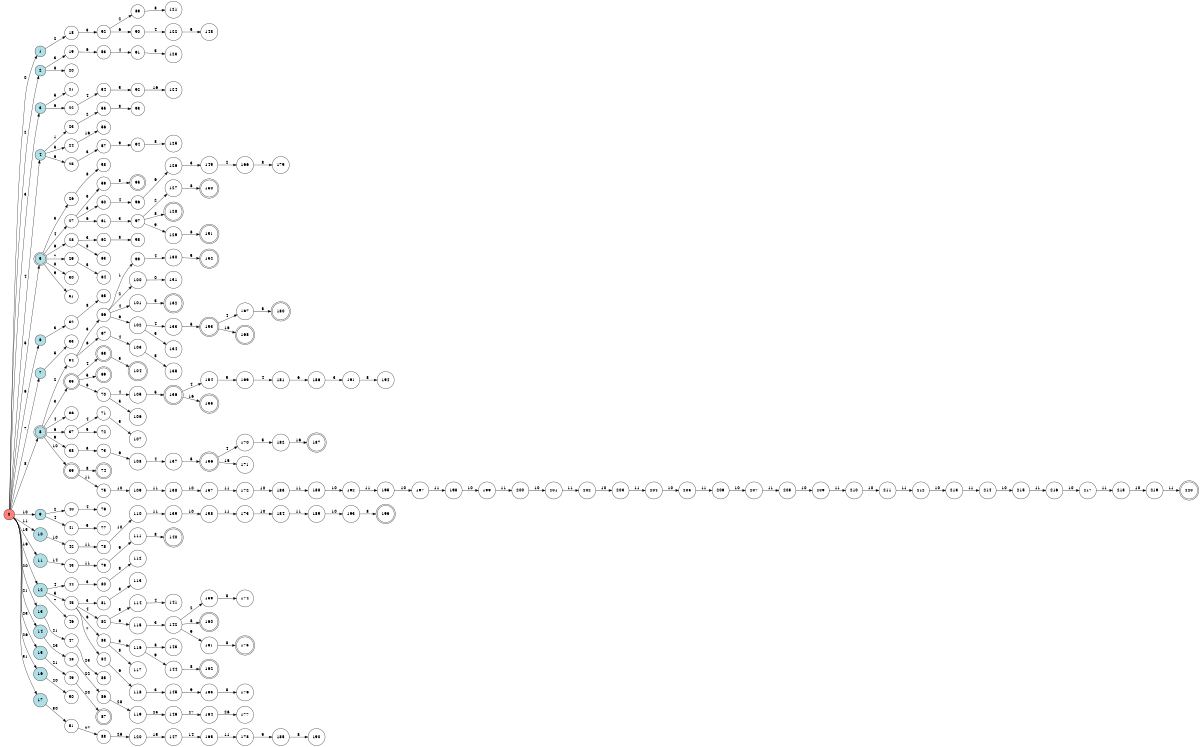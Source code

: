 digraph APTA {
__start0 [label="" shape="none"];

rankdir=LR;
size="8,5";

s0 [style="filled", color="black", fillcolor="#ff817b" shape="circle", label="0"];
s1 [style="filled", color="black", fillcolor="powderblue" shape="circle", label="1"];
s2 [style="filled", color="black", fillcolor="powderblue" shape="circle", label="2"];
s3 [style="filled", color="black", fillcolor="powderblue" shape="circle", label="3"];
s4 [style="filled", color="black", fillcolor="powderblue" shape="circle", label="4"];
s5 [style="rounded,filled", color="black", fillcolor="powderblue" shape="doublecircle", label="5"];
s6 [style="filled", color="black", fillcolor="powderblue" shape="circle", label="6"];
s7 [style="filled", color="black", fillcolor="powderblue" shape="circle", label="7"];
s8 [style="rounded,filled", color="black", fillcolor="powderblue" shape="doublecircle", label="8"];
s9 [style="filled", color="black", fillcolor="powderblue" shape="circle", label="9"];
s10 [style="filled", color="black", fillcolor="powderblue" shape="circle", label="10"];
s11 [style="filled", color="black", fillcolor="powderblue" shape="circle", label="11"];
s12 [style="filled", color="black", fillcolor="powderblue" shape="circle", label="12"];
s13 [style="filled", color="black", fillcolor="powderblue" shape="circle", label="13"];
s14 [style="filled", color="black", fillcolor="powderblue" shape="circle", label="14"];
s15 [style="filled", color="black", fillcolor="powderblue" shape="circle", label="15"];
s16 [style="filled", color="black", fillcolor="powderblue" shape="circle", label="16"];
s17 [style="filled", color="black", fillcolor="powderblue" shape="circle", label="17"];
s18 [style="filled", color="black", fillcolor="white" shape="circle", label="18"];
s19 [style="filled", color="black", fillcolor="white" shape="circle", label="19"];
s20 [style="filled", color="black", fillcolor="white" shape="circle", label="20"];
s21 [style="filled", color="black", fillcolor="white" shape="circle", label="21"];
s22 [style="filled", color="black", fillcolor="white" shape="circle", label="22"];
s23 [style="filled", color="black", fillcolor="white" shape="circle", label="23"];
s24 [style="filled", color="black", fillcolor="white" shape="circle", label="24"];
s25 [style="filled", color="black", fillcolor="white" shape="circle", label="25"];
s26 [style="filled", color="black", fillcolor="white" shape="circle", label="26"];
s27 [style="filled", color="black", fillcolor="white" shape="circle", label="27"];
s28 [style="filled", color="black", fillcolor="white" shape="circle", label="28"];
s29 [style="filled", color="black", fillcolor="white" shape="circle", label="29"];
s30 [style="filled", color="black", fillcolor="white" shape="circle", label="30"];
s31 [style="filled", color="black", fillcolor="white" shape="circle", label="31"];
s32 [style="filled", color="black", fillcolor="white" shape="circle", label="32"];
s33 [style="filled", color="black", fillcolor="white" shape="circle", label="33"];
s34 [style="filled", color="black", fillcolor="white" shape="circle", label="34"];
s35 [style="rounded,filled", color="black", fillcolor="white" shape="doublecircle", label="35"];
s36 [style="filled", color="black", fillcolor="white" shape="circle", label="36"];
s37 [style="filled", color="black", fillcolor="white" shape="circle", label="37"];
s38 [style="filled", color="black", fillcolor="white" shape="circle", label="38"];
s39 [style="rounded,filled", color="black", fillcolor="white" shape="doublecircle", label="39"];
s40 [style="filled", color="black", fillcolor="white" shape="circle", label="40"];
s41 [style="filled", color="black", fillcolor="white" shape="circle", label="41"];
s42 [style="filled", color="black", fillcolor="white" shape="circle", label="42"];
s43 [style="filled", color="black", fillcolor="white" shape="circle", label="43"];
s44 [style="filled", color="black", fillcolor="white" shape="circle", label="44"];
s45 [style="filled", color="black", fillcolor="white" shape="circle", label="45"];
s46 [style="filled", color="black", fillcolor="white" shape="circle", label="46"];
s47 [style="filled", color="black", fillcolor="white" shape="circle", label="47"];
s48 [style="filled", color="black", fillcolor="white" shape="circle", label="48"];
s49 [style="filled", color="black", fillcolor="white" shape="circle", label="49"];
s50 [style="filled", color="black", fillcolor="white" shape="circle", label="50"];
s51 [style="filled", color="black", fillcolor="white" shape="circle", label="51"];
s52 [style="filled", color="black", fillcolor="white" shape="circle", label="52"];
s53 [style="filled", color="black", fillcolor="white" shape="circle", label="53"];
s54 [style="filled", color="black", fillcolor="white" shape="circle", label="54"];
s55 [style="filled", color="black", fillcolor="white" shape="circle", label="55"];
s56 [style="filled", color="black", fillcolor="white" shape="circle", label="56"];
s57 [style="filled", color="black", fillcolor="white" shape="circle", label="57"];
s58 [style="filled", color="black", fillcolor="white" shape="circle", label="58"];
s59 [style="filled", color="black", fillcolor="white" shape="circle", label="59"];
s60 [style="filled", color="black", fillcolor="white" shape="circle", label="60"];
s61 [style="filled", color="black", fillcolor="white" shape="circle", label="61"];
s62 [style="filled", color="black", fillcolor="white" shape="circle", label="62"];
s63 [style="filled", color="black", fillcolor="white" shape="circle", label="63"];
s64 [style="filled", color="black", fillcolor="white" shape="circle", label="64"];
s65 [style="filled", color="black", fillcolor="white" shape="circle", label="65"];
s66 [style="filled", color="black", fillcolor="white" shape="circle", label="66"];
s67 [style="filled", color="black", fillcolor="white" shape="circle", label="67"];
s68 [style="rounded,filled", color="black", fillcolor="white" shape="doublecircle", label="68"];
s69 [style="rounded,filled", color="black", fillcolor="white" shape="doublecircle", label="69"];
s70 [style="filled", color="black", fillcolor="white" shape="circle", label="70"];
s71 [style="filled", color="black", fillcolor="white" shape="circle", label="71"];
s72 [style="filled", color="black", fillcolor="white" shape="circle", label="72"];
s73 [style="filled", color="black", fillcolor="white" shape="circle", label="73"];
s74 [style="rounded,filled", color="black", fillcolor="white" shape="doublecircle", label="74"];
s75 [style="filled", color="black", fillcolor="white" shape="circle", label="75"];
s76 [style="filled", color="black", fillcolor="white" shape="circle", label="76"];
s77 [style="filled", color="black", fillcolor="white" shape="circle", label="77"];
s78 [style="filled", color="black", fillcolor="white" shape="circle", label="78"];
s79 [style="filled", color="black", fillcolor="white" shape="circle", label="79"];
s80 [style="filled", color="black", fillcolor="white" shape="circle", label="80"];
s81 [style="filled", color="black", fillcolor="white" shape="circle", label="81"];
s82 [style="filled", color="black", fillcolor="white" shape="circle", label="82"];
s83 [style="filled", color="black", fillcolor="white" shape="circle", label="83"];
s84 [style="filled", color="black", fillcolor="white" shape="circle", label="84"];
s85 [style="filled", color="black", fillcolor="white" shape="circle", label="85"];
s86 [style="filled", color="black", fillcolor="white" shape="circle", label="86"];
s87 [style="rounded,filled", color="black", fillcolor="white" shape="doublecircle", label="87"];
s88 [style="filled", color="black", fillcolor="white" shape="circle", label="88"];
s89 [style="filled", color="black", fillcolor="white" shape="circle", label="89"];
s90 [style="filled", color="black", fillcolor="white" shape="circle", label="90"];
s91 [style="filled", color="black", fillcolor="white" shape="circle", label="91"];
s92 [style="filled", color="black", fillcolor="white" shape="circle", label="92"];
s93 [style="filled", color="black", fillcolor="white" shape="circle", label="93"];
s94 [style="filled", color="black", fillcolor="white" shape="circle", label="94"];
s95 [style="rounded,filled", color="black", fillcolor="white" shape="doublecircle", label="95"];
s96 [style="filled", color="black", fillcolor="white" shape="circle", label="96"];
s97 [style="filled", color="black", fillcolor="white" shape="circle", label="97"];
s98 [style="filled", color="black", fillcolor="white" shape="circle", label="98"];
s99 [style="filled", color="black", fillcolor="white" shape="circle", label="99"];
s100 [style="filled", color="black", fillcolor="white" shape="circle", label="100"];
s101 [style="filled", color="black", fillcolor="white" shape="circle", label="101"];
s102 [style="filled", color="black", fillcolor="white" shape="circle", label="102"];
s103 [style="filled", color="black", fillcolor="white" shape="circle", label="103"];
s104 [style="rounded,filled", color="black", fillcolor="white" shape="doublecircle", label="104"];
s105 [style="filled", color="black", fillcolor="white" shape="circle", label="105"];
s106 [style="filled", color="black", fillcolor="white" shape="circle", label="106"];
s107 [style="filled", color="black", fillcolor="white" shape="circle", label="107"];
s108 [style="filled", color="black", fillcolor="white" shape="circle", label="108"];
s109 [style="filled", color="black", fillcolor="white" shape="circle", label="109"];
s110 [style="filled", color="black", fillcolor="white" shape="circle", label="110"];
s111 [style="filled", color="black", fillcolor="white" shape="circle", label="111"];
s112 [style="filled", color="black", fillcolor="white" shape="circle", label="112"];
s113 [style="filled", color="black", fillcolor="white" shape="circle", label="113"];
s114 [style="filled", color="black", fillcolor="white" shape="circle", label="114"];
s115 [style="filled", color="black", fillcolor="white" shape="circle", label="115"];
s116 [style="filled", color="black", fillcolor="white" shape="circle", label="116"];
s117 [style="filled", color="black", fillcolor="white" shape="circle", label="117"];
s118 [style="filled", color="black", fillcolor="white" shape="circle", label="118"];
s119 [style="filled", color="black", fillcolor="white" shape="circle", label="119"];
s120 [style="filled", color="black", fillcolor="white" shape="circle", label="120"];
s121 [style="filled", color="black", fillcolor="white" shape="circle", label="121"];
s122 [style="filled", color="black", fillcolor="white" shape="circle", label="122"];
s123 [style="filled", color="black", fillcolor="white" shape="circle", label="123"];
s124 [style="filled", color="black", fillcolor="white" shape="circle", label="124"];
s125 [style="filled", color="black", fillcolor="white" shape="circle", label="125"];
s126 [style="filled", color="black", fillcolor="white" shape="circle", label="126"];
s127 [style="filled", color="black", fillcolor="white" shape="circle", label="127"];
s128 [style="rounded,filled", color="black", fillcolor="white" shape="doublecircle", label="128"];
s129 [style="filled", color="black", fillcolor="white" shape="circle", label="129"];
s130 [style="filled", color="black", fillcolor="white" shape="circle", label="130"];
s131 [style="filled", color="black", fillcolor="white" shape="circle", label="131"];
s132 [style="rounded,filled", color="black", fillcolor="white" shape="doublecircle", label="132"];
s133 [style="filled", color="black", fillcolor="white" shape="circle", label="133"];
s134 [style="filled", color="black", fillcolor="white" shape="circle", label="134"];
s135 [style="filled", color="black", fillcolor="white" shape="circle", label="135"];
s136 [style="rounded,filled", color="black", fillcolor="white" shape="doublecircle", label="136"];
s137 [style="filled", color="black", fillcolor="white" shape="circle", label="137"];
s138 [style="filled", color="black", fillcolor="white" shape="circle", label="138"];
s139 [style="filled", color="black", fillcolor="white" shape="circle", label="139"];
s140 [style="rounded,filled", color="black", fillcolor="white" shape="doublecircle", label="140"];
s141 [style="filled", color="black", fillcolor="white" shape="circle", label="141"];
s142 [style="filled", color="black", fillcolor="white" shape="circle", label="142"];
s143 [style="filled", color="black", fillcolor="white" shape="circle", label="143"];
s144 [style="filled", color="black", fillcolor="white" shape="circle", label="144"];
s145 [style="filled", color="black", fillcolor="white" shape="circle", label="145"];
s146 [style="filled", color="black", fillcolor="white" shape="circle", label="146"];
s147 [style="filled", color="black", fillcolor="white" shape="circle", label="147"];
s148 [style="filled", color="black", fillcolor="white" shape="circle", label="148"];
s149 [style="filled", color="black", fillcolor="white" shape="circle", label="149"];
s150 [style="rounded,filled", color="black", fillcolor="white" shape="doublecircle", label="150"];
s151 [style="rounded,filled", color="black", fillcolor="white" shape="doublecircle", label="151"];
s152 [style="rounded,filled", color="black", fillcolor="white" shape="doublecircle", label="152"];
s153 [style="rounded,filled", color="black", fillcolor="white" shape="doublecircle", label="153"];
s154 [style="filled", color="black", fillcolor="white" shape="circle", label="154"];
s155 [style="rounded,filled", color="black", fillcolor="white" shape="doublecircle", label="155"];
s156 [style="rounded,filled", color="black", fillcolor="white" shape="doublecircle", label="156"];
s157 [style="filled", color="black", fillcolor="white" shape="circle", label="157"];
s158 [style="filled", color="black", fillcolor="white" shape="circle", label="158"];
s159 [style="filled", color="black", fillcolor="white" shape="circle", label="159"];
s160 [style="rounded,filled", color="black", fillcolor="white" shape="doublecircle", label="160"];
s161 [style="filled", color="black", fillcolor="white" shape="circle", label="161"];
s162 [style="rounded,filled", color="black", fillcolor="white" shape="doublecircle", label="162"];
s163 [style="filled", color="black", fillcolor="white" shape="circle", label="163"];
s164 [style="filled", color="black", fillcolor="white" shape="circle", label="164"];
s165 [style="filled", color="black", fillcolor="white" shape="circle", label="165"];
s166 [style="filled", color="black", fillcolor="white" shape="circle", label="166"];
s167 [style="filled", color="black", fillcolor="white" shape="circle", label="167"];
s168 [style="rounded,filled", color="black", fillcolor="white" shape="doublecircle", label="168"];
s169 [style="filled", color="black", fillcolor="white" shape="circle", label="169"];
s170 [style="filled", color="black", fillcolor="white" shape="circle", label="170"];
s171 [style="filled", color="black", fillcolor="white" shape="circle", label="171"];
s172 [style="filled", color="black", fillcolor="white" shape="circle", label="172"];
s173 [style="filled", color="black", fillcolor="white" shape="circle", label="173"];
s174 [style="filled", color="black", fillcolor="white" shape="circle", label="174"];
s175 [style="rounded,filled", color="black", fillcolor="white" shape="doublecircle", label="175"];
s176 [style="filled", color="black", fillcolor="white" shape="circle", label="176"];
s177 [style="filled", color="black", fillcolor="white" shape="circle", label="177"];
s178 [style="filled", color="black", fillcolor="white" shape="circle", label="178"];
s179 [style="filled", color="black", fillcolor="white" shape="circle", label="179"];
s180 [style="rounded,filled", color="black", fillcolor="white" shape="doublecircle", label="180"];
s181 [style="filled", color="black", fillcolor="white" shape="circle", label="181"];
s182 [style="filled", color="black", fillcolor="white" shape="circle", label="182"];
s183 [style="filled", color="black", fillcolor="white" shape="circle", label="183"];
s184 [style="filled", color="black", fillcolor="white" shape="circle", label="184"];
s185 [style="filled", color="black", fillcolor="white" shape="circle", label="185"];
s186 [style="filled", color="black", fillcolor="white" shape="circle", label="186"];
s187 [style="rounded,filled", color="black", fillcolor="white" shape="doublecircle", label="187"];
s188 [style="filled", color="black", fillcolor="white" shape="circle", label="188"];
s189 [style="filled", color="black", fillcolor="white" shape="circle", label="189"];
s190 [style="filled", color="black", fillcolor="white" shape="circle", label="190"];
s191 [style="filled", color="black", fillcolor="white" shape="circle", label="191"];
s192 [style="filled", color="black", fillcolor="white" shape="circle", label="192"];
s193 [style="filled", color="black", fillcolor="white" shape="circle", label="193"];
s194 [style="filled", color="black", fillcolor="white" shape="circle", label="194"];
s195 [style="filled", color="black", fillcolor="white" shape="circle", label="195"];
s196 [style="rounded,filled", color="black", fillcolor="white" shape="doublecircle", label="196"];
s197 [style="filled", color="black", fillcolor="white" shape="circle", label="197"];
s198 [style="filled", color="black", fillcolor="white" shape="circle", label="198"];
s199 [style="filled", color="black", fillcolor="white" shape="circle", label="199"];
s200 [style="filled", color="black", fillcolor="white" shape="circle", label="200"];
s201 [style="filled", color="black", fillcolor="white" shape="circle", label="201"];
s202 [style="filled", color="black", fillcolor="white" shape="circle", label="202"];
s203 [style="filled", color="black", fillcolor="white" shape="circle", label="203"];
s204 [style="filled", color="black", fillcolor="white" shape="circle", label="204"];
s205 [style="filled", color="black", fillcolor="white" shape="circle", label="205"];
s206 [style="filled", color="black", fillcolor="white" shape="circle", label="206"];
s207 [style="filled", color="black", fillcolor="white" shape="circle", label="207"];
s208 [style="filled", color="black", fillcolor="white" shape="circle", label="208"];
s209 [style="filled", color="black", fillcolor="white" shape="circle", label="209"];
s210 [style="filled", color="black", fillcolor="white" shape="circle", label="210"];
s211 [style="filled", color="black", fillcolor="white" shape="circle", label="211"];
s212 [style="filled", color="black", fillcolor="white" shape="circle", label="212"];
s213 [style="filled", color="black", fillcolor="white" shape="circle", label="213"];
s214 [style="filled", color="black", fillcolor="white" shape="circle", label="214"];
s215 [style="filled", color="black", fillcolor="white" shape="circle", label="215"];
s216 [style="filled", color="black", fillcolor="white" shape="circle", label="216"];
s217 [style="filled", color="black", fillcolor="white" shape="circle", label="217"];
s218 [style="filled", color="black", fillcolor="white" shape="circle", label="218"];
s219 [style="filled", color="black", fillcolor="white" shape="circle", label="219"];
s220 [style="rounded,filled", color="black", fillcolor="white" shape="doublecircle", label="220"];
s0 -> s1 [label="0"];
s0 -> s2 [label="2"];
s0 -> s3 [label="3"];
s0 -> s4 [label="4"];
s0 -> s5 [label="5"];
s0 -> s6 [label="6"];
s0 -> s7 [label="7"];
s0 -> s8 [label="8"];
s0 -> s9 [label="10"];
s0 -> s10 [label="11"];
s0 -> s11 [label="15"];
s0 -> s12 [label="16"];
s0 -> s13 [label="20"];
s0 -> s14 [label="21"];
s0 -> s15 [label="23"];
s0 -> s16 [label="26"];
s0 -> s17 [label="31"];
s1 -> s18 [label="2"];
s2 -> s19 [label="3"];
s2 -> s20 [label="8"];
s3 -> s21 [label="5"];
s3 -> s22 [label="6"];
s4 -> s23 [label="1"];
s4 -> s24 [label="5"];
s4 -> s25 [label="6"];
s5 -> s26 [label="3"];
s5 -> s27 [label="4"];
s5 -> s28 [label="6"];
s5 -> s29 [label="7"];
s5 -> s30 [label="8"];
s5 -> s31 [label="9"];
s6 -> s32 [label="3"];
s7 -> s33 [label="5"];
s8 -> s34 [label="2"];
s8 -> s35 [label="3"];
s8 -> s36 [label="4"];
s8 -> s37 [label="6"];
s8 -> s38 [label="9"];
s8 -> s39 [label="10"];
s9 -> s40 [label="2"];
s9 -> s41 [label="4"];
s10 -> s42 [label="10"];
s11 -> s43 [label="14"];
s12 -> s44 [label="4"];
s12 -> s45 [label="5"];
s12 -> s46 [label="7"];
s13 -> s47 [label="21"];
s14 -> s48 [label="23"];
s15 -> s49 [label="21"];
s16 -> s50 [label="20"];
s17 -> s51 [label="30"];
s18 -> s52 [label="3"];
s19 -> s53 [label="6"];
s22 -> s54 [label="4"];
s23 -> s55 [label="2"];
s24 -> s56 [label="16"];
s25 -> s57 [label="3"];
s26 -> s58 [label="8"];
s27 -> s59 [label="3"];
s27 -> s60 [label="5"];
s27 -> s61 [label="6"];
s28 -> s62 [label="3"];
s28 -> s63 [label="8"];
s29 -> s64 [label="5"];
s32 -> s65 [label="8"];
s34 -> s66 [label="3"];
s34 -> s67 [label="6"];
s35 -> s68 [label="4"];
s35 -> s69 [label="5"];
s35 -> s70 [label="6"];
s37 -> s71 [label="4"];
s37 -> s72 [label="5"];
s38 -> s73 [label="3"];
s39 -> s74 [label="8"];
s39 -> s75 [label="11"];
s40 -> s76 [label="4"];
s41 -> s77 [label="5"];
s42 -> s78 [label="11"];
s43 -> s79 [label="11"];
s44 -> s80 [label="3"];
s45 -> s81 [label="3"];
s45 -> s82 [label="4"];
s45 -> s83 [label="6"];
s45 -> s84 [label="7"];
s47 -> s85 [label="23"];
s48 -> s86 [label="22"];
s49 -> s87 [label="20"];
s51 -> s88 [label="27"];
s52 -> s89 [label="2"];
s52 -> s90 [label="6"];
s53 -> s91 [label="4"];
s54 -> s92 [label="5"];
s55 -> s93 [label="8"];
s57 -> s94 [label="9"];
s59 -> s95 [label="8"];
s60 -> s96 [label="4"];
s61 -> s97 [label="3"];
s62 -> s98 [label="8"];
s66 -> s99 [label="1"];
s66 -> s100 [label="2"];
s66 -> s101 [label="4"];
s66 -> s102 [label="6"];
s67 -> s103 [label="4"];
s68 -> s104 [label="5"];
s70 -> s105 [label="4"];
s70 -> s106 [label="5"];
s71 -> s107 [label="5"];
s73 -> s108 [label="6"];
s75 -> s109 [label="10"];
s78 -> s110 [label="10"];
s79 -> s111 [label="9"];
s80 -> s112 [label="8"];
s81 -> s113 [label="8"];
s82 -> s114 [label="5"];
s82 -> s115 [label="6"];
s83 -> s116 [label="3"];
s83 -> s117 [label="8"];
s84 -> s118 [label="6"];
s86 -> s119 [label="28"];
s88 -> s120 [label="26"];
s89 -> s121 [label="8"];
s90 -> s122 [label="4"];
s91 -> s123 [label="5"];
s92 -> s124 [label="16"];
s94 -> s125 [label="8"];
s96 -> s126 [label="6"];
s97 -> s127 [label="2"];
s97 -> s128 [label="8"];
s97 -> s129 [label="9"];
s99 -> s130 [label="4"];
s100 -> s131 [label="0"];
s101 -> s132 [label="5"];
s102 -> s133 [label="4"];
s102 -> s134 [label="5"];
s103 -> s135 [label="5"];
s105 -> s136 [label="5"];
s108 -> s137 [label="4"];
s109 -> s138 [label="11"];
s110 -> s139 [label="11"];
s111 -> s140 [label="8"];
s114 -> s141 [label="4"];
s115 -> s142 [label="3"];
s116 -> s143 [label="8"];
s116 -> s144 [label="9"];
s118 -> s145 [label="3"];
s119 -> s146 [label="25"];
s120 -> s147 [label="15"];
s122 -> s148 [label="5"];
s126 -> s149 [label="3"];
s127 -> s150 [label="8"];
s129 -> s151 [label="8"];
s130 -> s152 [label="5"];
s133 -> s153 [label="5"];
s136 -> s154 [label="4"];
s136 -> s155 [label="16"];
s137 -> s156 [label="5"];
s138 -> s157 [label="10"];
s139 -> s158 [label="10"];
s142 -> s159 [label="2"];
s142 -> s160 [label="8"];
s142 -> s161 [label="9"];
s144 -> s162 [label="8"];
s145 -> s163 [label="9"];
s146 -> s164 [label="27"];
s147 -> s165 [label="14"];
s149 -> s166 [label="2"];
s153 -> s167 [label="4"];
s153 -> s168 [label="16"];
s154 -> s169 [label="5"];
s156 -> s170 [label="4"];
s156 -> s171 [label="16"];
s157 -> s172 [label="11"];
s158 -> s173 [label="11"];
s159 -> s174 [label="8"];
s161 -> s175 [label="8"];
s163 -> s176 [label="8"];
s164 -> s177 [label="26"];
s165 -> s178 [label="11"];
s166 -> s179 [label="8"];
s167 -> s180 [label="5"];
s169 -> s181 [label="4"];
s170 -> s182 [label="5"];
s172 -> s183 [label="10"];
s173 -> s184 [label="10"];
s178 -> s185 [label="9"];
s181 -> s186 [label="6"];
s182 -> s187 [label="16"];
s183 -> s188 [label="11"];
s184 -> s189 [label="11"];
s185 -> s190 [label="8"];
s186 -> s191 [label="3"];
s188 -> s192 [label="10"];
s189 -> s193 [label="10"];
s191 -> s194 [label="8"];
s192 -> s195 [label="11"];
s193 -> s196 [label="8"];
s195 -> s197 [label="10"];
s197 -> s198 [label="11"];
s198 -> s199 [label="10"];
s199 -> s200 [label="11"];
s200 -> s201 [label="10"];
s201 -> s202 [label="11"];
s202 -> s203 [label="10"];
s203 -> s204 [label="11"];
s204 -> s205 [label="10"];
s205 -> s206 [label="11"];
s206 -> s207 [label="10"];
s207 -> s208 [label="11"];
s208 -> s209 [label="10"];
s209 -> s210 [label="11"];
s210 -> s211 [label="10"];
s211 -> s212 [label="11"];
s212 -> s213 [label="10"];
s213 -> s214 [label="11"];
s214 -> s215 [label="10"];
s215 -> s216 [label="11"];
s216 -> s217 [label="10"];
s217 -> s218 [label="11"];
s218 -> s219 [label="10"];
s219 -> s220 [label="11"];

}